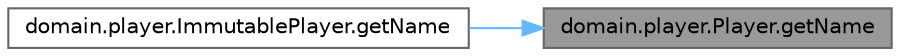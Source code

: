 digraph "domain.player.Player.getName"
{
 // LATEX_PDF_SIZE
  bgcolor="transparent";
  edge [fontname=Helvetica,fontsize=10,labelfontname=Helvetica,labelfontsize=10];
  node [fontname=Helvetica,fontsize=10,shape=box,height=0.2,width=0.4];
  rankdir="RL";
  Node1 [id="Node000001",label="domain.player.Player.getName",height=0.2,width=0.4,color="gray40", fillcolor="grey60", style="filled", fontcolor="black",tooltip=" "];
  Node1 -> Node2 [id="edge2_Node000001_Node000002",dir="back",color="steelblue1",style="solid",tooltip=" "];
  Node2 [id="Node000002",label="domain.player.ImmutablePlayer.getName",height=0.2,width=0.4,color="grey40", fillcolor="white", style="filled",URL="$classdomain_1_1player_1_1_immutable_player.html#af440c7b383c89a60c4934ef2836fa3c2",tooltip=" "];
}
